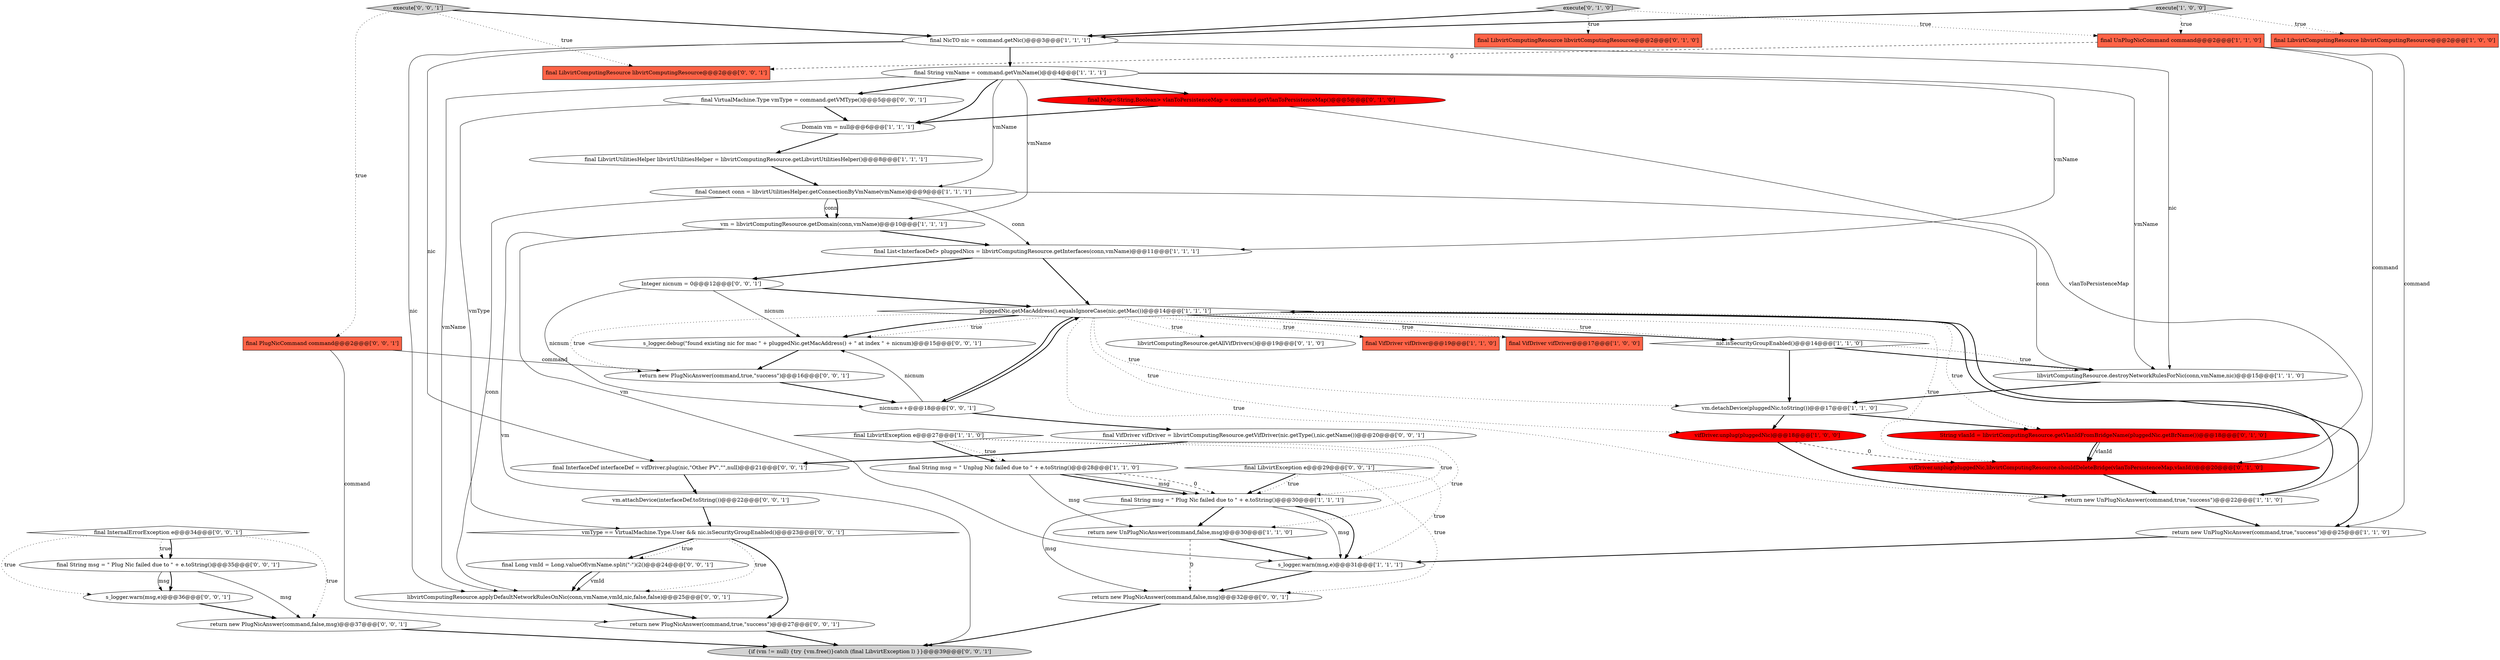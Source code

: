 digraph {
45 [style = filled, label = "libvirtComputingResource.applyDefaultNetworkRulesOnNic(conn,vmName,vmId,nic,false,false)@@@25@@@['0', '0', '1']", fillcolor = white, shape = ellipse image = "AAA0AAABBB3BBB"];
1 [style = filled, label = "vm.detachDevice(pluggedNic.toString())@@@17@@@['1', '1', '0']", fillcolor = white, shape = ellipse image = "AAA0AAABBB1BBB"];
24 [style = filled, label = "libvirtComputingResource.getAllVifDrivers()@@@19@@@['0', '1', '0']", fillcolor = white, shape = ellipse image = "AAA0AAABBB2BBB"];
22 [style = filled, label = "pluggedNic.getMacAddress().equalsIgnoreCase(nic.getMac())@@@14@@@['1', '1', '1']", fillcolor = white, shape = diamond image = "AAA0AAABBB1BBB"];
7 [style = filled, label = "Domain vm = null@@@6@@@['1', '1', '1']", fillcolor = white, shape = ellipse image = "AAA0AAABBB1BBB"];
32 [style = filled, label = "s_logger.warn(msg,e)@@@36@@@['0', '0', '1']", fillcolor = white, shape = ellipse image = "AAA0AAABBB3BBB"];
16 [style = filled, label = "final NicTO nic = command.getNic()@@@3@@@['1', '1', '1']", fillcolor = white, shape = ellipse image = "AAA0AAABBB1BBB"];
9 [style = filled, label = "vifDriver.unplug(pluggedNic)@@@18@@@['1', '0', '0']", fillcolor = red, shape = ellipse image = "AAA1AAABBB1BBB"];
15 [style = filled, label = "final String msg = \" Plug Nic failed due to \" + e.toString()@@@30@@@['1', '1', '1']", fillcolor = white, shape = ellipse image = "AAA0AAABBB1BBB"];
38 [style = filled, label = "final InterfaceDef interfaceDef = vifDriver.plug(nic,\"Other PV\",\"\",null)@@@21@@@['0', '0', '1']", fillcolor = white, shape = ellipse image = "AAA0AAABBB3BBB"];
43 [style = filled, label = "{if (vm != null) {try {vm.free()}catch (final LibvirtException l) }}@@@39@@@['0', '0', '1']", fillcolor = lightgray, shape = ellipse image = "AAA0AAABBB3BBB"];
25 [style = filled, label = "execute['0', '1', '0']", fillcolor = lightgray, shape = diamond image = "AAA0AAABBB2BBB"];
0 [style = filled, label = "final LibvirtComputingResource libvirtComputingResource@@@2@@@['1', '0', '0']", fillcolor = tomato, shape = box image = "AAA0AAABBB1BBB"];
18 [style = filled, label = "final VifDriver vifDriver@@@19@@@['1', '1', '0']", fillcolor = tomato, shape = box image = "AAA0AAABBB1BBB"];
29 [style = filled, label = "final Map<String,Boolean> vlanToPersistenceMap = command.getVlanToPersistenceMap()@@@5@@@['0', '1', '0']", fillcolor = red, shape = ellipse image = "AAA1AAABBB2BBB"];
42 [style = filled, label = "return new PlugNicAnswer(command,false,msg)@@@37@@@['0', '0', '1']", fillcolor = white, shape = ellipse image = "AAA0AAABBB3BBB"];
36 [style = filled, label = "final InternalErrorException e@@@34@@@['0', '0', '1']", fillcolor = white, shape = diamond image = "AAA0AAABBB3BBB"];
49 [style = filled, label = "return new PlugNicAnswer(command,true,\"success\")@@@27@@@['0', '0', '1']", fillcolor = white, shape = ellipse image = "AAA0AAABBB3BBB"];
39 [style = filled, label = "final String msg = \" Plug Nic failed due to \" + e.toString()@@@35@@@['0', '0', '1']", fillcolor = white, shape = ellipse image = "AAA0AAABBB3BBB"];
34 [style = filled, label = "execute['0', '0', '1']", fillcolor = lightgray, shape = diamond image = "AAA0AAABBB3BBB"];
5 [style = filled, label = "return new UnPlugNicAnswer(command,true,\"success\")@@@22@@@['1', '1', '0']", fillcolor = white, shape = ellipse image = "AAA0AAABBB1BBB"];
8 [style = filled, label = "final LibvirtUtilitiesHelper libvirtUtilitiesHelper = libvirtComputingResource.getLibvirtUtilitiesHelper()@@@8@@@['1', '1', '1']", fillcolor = white, shape = ellipse image = "AAA0AAABBB1BBB"];
17 [style = filled, label = "final VifDriver vifDriver@@@17@@@['1', '0', '0']", fillcolor = tomato, shape = box image = "AAA0AAABBB1BBB"];
28 [style = filled, label = "vifDriver.unplug(pluggedNic,libvirtComputingResource.shouldDeleteBridge(vlanToPersistenceMap,vlanId))@@@20@@@['0', '1', '0']", fillcolor = red, shape = ellipse image = "AAA1AAABBB2BBB"];
31 [style = filled, label = "final LibvirtComputingResource libvirtComputingResource@@@2@@@['0', '0', '1']", fillcolor = tomato, shape = box image = "AAA0AAABBB3BBB"];
3 [style = filled, label = "libvirtComputingResource.destroyNetworkRulesForNic(conn,vmName,nic)@@@15@@@['1', '1', '0']", fillcolor = white, shape = ellipse image = "AAA0AAABBB1BBB"];
21 [style = filled, label = "final Connect conn = libvirtUtilitiesHelper.getConnectionByVmName(vmName)@@@9@@@['1', '1', '1']", fillcolor = white, shape = ellipse image = "AAA0AAABBB1BBB"];
12 [style = filled, label = "execute['1', '0', '0']", fillcolor = lightgray, shape = diamond image = "AAA0AAABBB1BBB"];
23 [style = filled, label = "return new UnPlugNicAnswer(command,true,\"success\")@@@25@@@['1', '1', '0']", fillcolor = white, shape = ellipse image = "AAA0AAABBB1BBB"];
2 [style = filled, label = "final String msg = \" Unplug Nic failed due to \" + e.toString()@@@28@@@['1', '1', '0']", fillcolor = white, shape = ellipse image = "AAA0AAABBB1BBB"];
41 [style = filled, label = "vm.attachDevice(interfaceDef.toString())@@@22@@@['0', '0', '1']", fillcolor = white, shape = ellipse image = "AAA0AAABBB3BBB"];
4 [style = filled, label = "final LibvirtException e@@@27@@@['1', '1', '0']", fillcolor = white, shape = diamond image = "AAA0AAABBB1BBB"];
51 [style = filled, label = "s_logger.debug(\"found existing nic for mac \" + pluggedNic.getMacAddress() + \" at index \" + nicnum)@@@15@@@['0', '0', '1']", fillcolor = white, shape = ellipse image = "AAA0AAABBB3BBB"];
26 [style = filled, label = "final LibvirtComputingResource libvirtComputingResource@@@2@@@['0', '1', '0']", fillcolor = tomato, shape = box image = "AAA0AAABBB2BBB"];
50 [style = filled, label = "return new PlugNicAnswer(command,true,\"success\")@@@16@@@['0', '0', '1']", fillcolor = white, shape = ellipse image = "AAA0AAABBB3BBB"];
40 [style = filled, label = "final VirtualMachine.Type vmType = command.getVMType()@@@5@@@['0', '0', '1']", fillcolor = white, shape = ellipse image = "AAA0AAABBB3BBB"];
35 [style = filled, label = "vmType == VirtualMachine.Type.User && nic.isSecurityGroupEnabled()@@@23@@@['0', '0', '1']", fillcolor = white, shape = diamond image = "AAA0AAABBB3BBB"];
14 [style = filled, label = "s_logger.warn(msg,e)@@@31@@@['1', '1', '1']", fillcolor = white, shape = ellipse image = "AAA0AAABBB1BBB"];
47 [style = filled, label = "final VifDriver vifDriver = libvirtComputingResource.getVifDriver(nic.getType(),nic.getName())@@@20@@@['0', '0', '1']", fillcolor = white, shape = ellipse image = "AAA0AAABBB3BBB"];
11 [style = filled, label = "final List<InterfaceDef> pluggedNics = libvirtComputingResource.getInterfaces(conn,vmName)@@@11@@@['1', '1', '1']", fillcolor = white, shape = ellipse image = "AAA0AAABBB1BBB"];
37 [style = filled, label = "final Long vmId = Long.valueOf(vmName.split(\"-\")(2()@@@24@@@['0', '0', '1']", fillcolor = white, shape = ellipse image = "AAA0AAABBB3BBB"];
13 [style = filled, label = "nic.isSecurityGroupEnabled()@@@14@@@['1', '1', '0']", fillcolor = white, shape = diamond image = "AAA0AAABBB1BBB"];
27 [style = filled, label = "String vlanId = libvirtComputingResource.getVlanIdFromBridgeName(pluggedNic.getBrName())@@@18@@@['0', '1', '0']", fillcolor = red, shape = ellipse image = "AAA1AAABBB2BBB"];
20 [style = filled, label = "vm = libvirtComputingResource.getDomain(conn,vmName)@@@10@@@['1', '1', '1']", fillcolor = white, shape = ellipse image = "AAA0AAABBB1BBB"];
30 [style = filled, label = "final PlugNicCommand command@@@2@@@['0', '0', '1']", fillcolor = tomato, shape = box image = "AAA0AAABBB3BBB"];
33 [style = filled, label = "final LibvirtException e@@@29@@@['0', '0', '1']", fillcolor = white, shape = diamond image = "AAA0AAABBB3BBB"];
44 [style = filled, label = "nicnum++@@@18@@@['0', '0', '1']", fillcolor = white, shape = ellipse image = "AAA0AAABBB3BBB"];
6 [style = filled, label = "final String vmName = command.getVmName()@@@4@@@['1', '1', '1']", fillcolor = white, shape = ellipse image = "AAA0AAABBB1BBB"];
10 [style = filled, label = "return new UnPlugNicAnswer(command,false,msg)@@@30@@@['1', '1', '0']", fillcolor = white, shape = ellipse image = "AAA0AAABBB1BBB"];
48 [style = filled, label = "return new PlugNicAnswer(command,false,msg)@@@32@@@['0', '0', '1']", fillcolor = white, shape = ellipse image = "AAA0AAABBB3BBB"];
46 [style = filled, label = "Integer nicnum = 0@@@12@@@['0', '0', '1']", fillcolor = white, shape = ellipse image = "AAA0AAABBB3BBB"];
19 [style = filled, label = "final UnPlugNicCommand command@@@2@@@['1', '1', '0']", fillcolor = tomato, shape = box image = "AAA0AAABBB1BBB"];
16->38 [style = solid, label="nic"];
15->10 [style = bold, label=""];
27->28 [style = bold, label=""];
50->44 [style = bold, label=""];
20->14 [style = solid, label="vm"];
39->42 [style = solid, label="msg"];
1->27 [style = bold, label=""];
33->48 [style = dotted, label="true"];
6->45 [style = solid, label="vmName"];
38->41 [style = bold, label=""];
11->46 [style = bold, label=""];
33->14 [style = dotted, label="true"];
7->8 [style = bold, label=""];
13->1 [style = bold, label=""];
6->29 [style = bold, label=""];
46->51 [style = solid, label="nicnum"];
51->50 [style = bold, label=""];
36->39 [style = dotted, label="true"];
35->37 [style = bold, label=""];
48->43 [style = bold, label=""];
2->15 [style = bold, label=""];
9->5 [style = bold, label=""];
16->45 [style = solid, label="nic"];
35->37 [style = dotted, label="true"];
15->14 [style = solid, label="msg"];
25->19 [style = dotted, label="true"];
44->47 [style = bold, label=""];
14->48 [style = bold, label=""];
22->13 [style = bold, label=""];
2->15 [style = solid, label="msg"];
2->10 [style = solid, label="msg"];
28->5 [style = bold, label=""];
5->23 [style = bold, label=""];
13->3 [style = dotted, label="true"];
10->14 [style = bold, label=""];
33->15 [style = bold, label=""];
16->6 [style = bold, label=""];
29->28 [style = solid, label="vlanToPersistenceMap"];
4->2 [style = bold, label=""];
22->24 [style = dotted, label="true"];
21->11 [style = solid, label="conn"];
22->23 [style = bold, label=""];
2->15 [style = dashed, label="0"];
23->14 [style = bold, label=""];
34->31 [style = dotted, label="true"];
12->19 [style = dotted, label="true"];
27->28 [style = solid, label="vlanId"];
22->13 [style = dotted, label="true"];
12->0 [style = dotted, label="true"];
37->45 [style = bold, label=""];
44->22 [style = bold, label=""];
22->9 [style = dotted, label="true"];
6->7 [style = bold, label=""];
32->42 [style = bold, label=""];
5->22 [style = bold, label=""];
25->26 [style = dotted, label="true"];
4->2 [style = dotted, label="true"];
46->44 [style = solid, label="nicnum"];
22->44 [style = bold, label=""];
22->18 [style = dotted, label="true"];
3->1 [style = bold, label=""];
15->14 [style = bold, label=""];
4->10 [style = dotted, label="true"];
22->50 [style = dotted, label="true"];
36->32 [style = dotted, label="true"];
6->3 [style = solid, label="vmName"];
35->49 [style = bold, label=""];
21->3 [style = solid, label="conn"];
4->15 [style = dotted, label="true"];
25->16 [style = bold, label=""];
30->50 [style = solid, label="command"];
36->39 [style = bold, label=""];
1->9 [style = bold, label=""];
19->23 [style = solid, label="command"];
22->5 [style = dotted, label="true"];
22->51 [style = bold, label=""];
22->1 [style = dotted, label="true"];
21->20 [style = solid, label="conn"];
39->32 [style = bold, label=""];
34->16 [style = bold, label=""];
22->27 [style = dotted, label="true"];
6->11 [style = solid, label="vmName"];
11->22 [style = bold, label=""];
21->45 [style = solid, label="conn"];
15->48 [style = solid, label="msg"];
34->30 [style = dotted, label="true"];
6->20 [style = solid, label="vmName"];
35->45 [style = dotted, label="true"];
46->22 [style = bold, label=""];
20->11 [style = bold, label=""];
41->35 [style = bold, label=""];
19->31 [style = dashed, label="0"];
19->5 [style = solid, label="command"];
42->43 [style = bold, label=""];
45->49 [style = bold, label=""];
9->28 [style = dashed, label="0"];
22->28 [style = dotted, label="true"];
12->16 [style = bold, label=""];
36->42 [style = dotted, label="true"];
16->3 [style = solid, label="nic"];
47->38 [style = bold, label=""];
49->43 [style = bold, label=""];
20->43 [style = solid, label="vm"];
40->7 [style = bold, label=""];
21->20 [style = bold, label=""];
13->3 [style = bold, label=""];
33->15 [style = dotted, label="true"];
39->32 [style = solid, label="msg"];
6->40 [style = bold, label=""];
30->49 [style = solid, label="command"];
44->51 [style = solid, label="nicnum"];
37->45 [style = solid, label="vmId"];
10->48 [style = dashed, label="0"];
40->35 [style = solid, label="vmType"];
8->21 [style = bold, label=""];
29->7 [style = bold, label=""];
22->17 [style = dotted, label="true"];
6->21 [style = solid, label="vmName"];
22->51 [style = dotted, label="true"];
}
